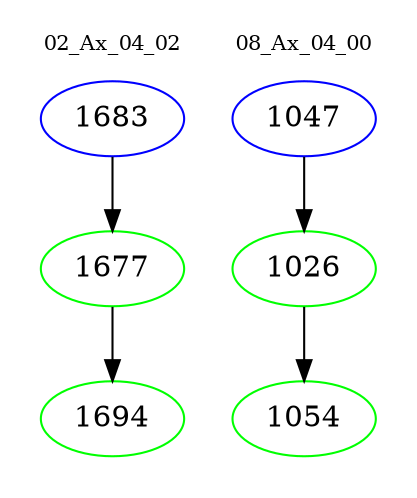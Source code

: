 digraph{
subgraph cluster_0 {
color = white
label = "02_Ax_04_02";
fontsize=10;
T0_1683 [label="1683", color="blue"]
T0_1683 -> T0_1677 [color="black"]
T0_1677 [label="1677", color="green"]
T0_1677 -> T0_1694 [color="black"]
T0_1694 [label="1694", color="green"]
}
subgraph cluster_1 {
color = white
label = "08_Ax_04_00";
fontsize=10;
T1_1047 [label="1047", color="blue"]
T1_1047 -> T1_1026 [color="black"]
T1_1026 [label="1026", color="green"]
T1_1026 -> T1_1054 [color="black"]
T1_1054 [label="1054", color="green"]
}
}
